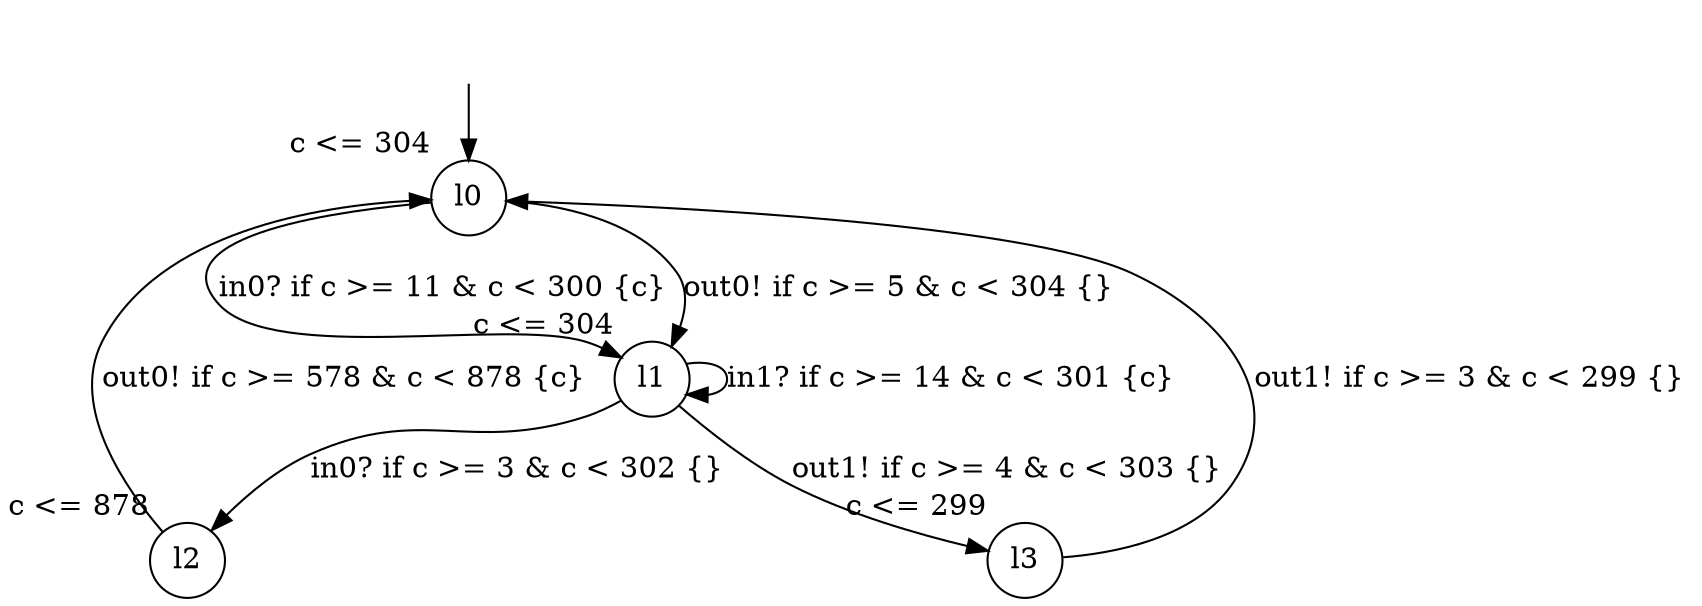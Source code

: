 digraph g {
__start0 [label="" shape="none"];
l0 [shape="circle" margin=0 label="l0", xlabel="c <= 304"];
l1 [shape="circle" margin=0 label="l1", xlabel="c <= 304"];
l2 [shape="circle" margin=0 label="l2", xlabel="c <= 878"];
l3 [shape="circle" margin=0 label="l3", xlabel="c <= 299"];
l0 -> l1 [label="in0? if c >= 11 & c < 300 {c} "];
l0 -> l1 [label="out0! if c >= 5 & c < 304 {} "];
l1 -> l1 [label="in1? if c >= 14 & c < 301 {c} "];
l1 -> l2 [label="in0? if c >= 3 & c < 302 {} "];
l1 -> l3 [label="out1! if c >= 4 & c < 303 {} "];
l2 -> l0 [label="out0! if c >= 578 & c < 878 {c} "];
l3 -> l0 [label="out1! if c >= 3 & c < 299 {} "];
__start0 -> l0;
}
